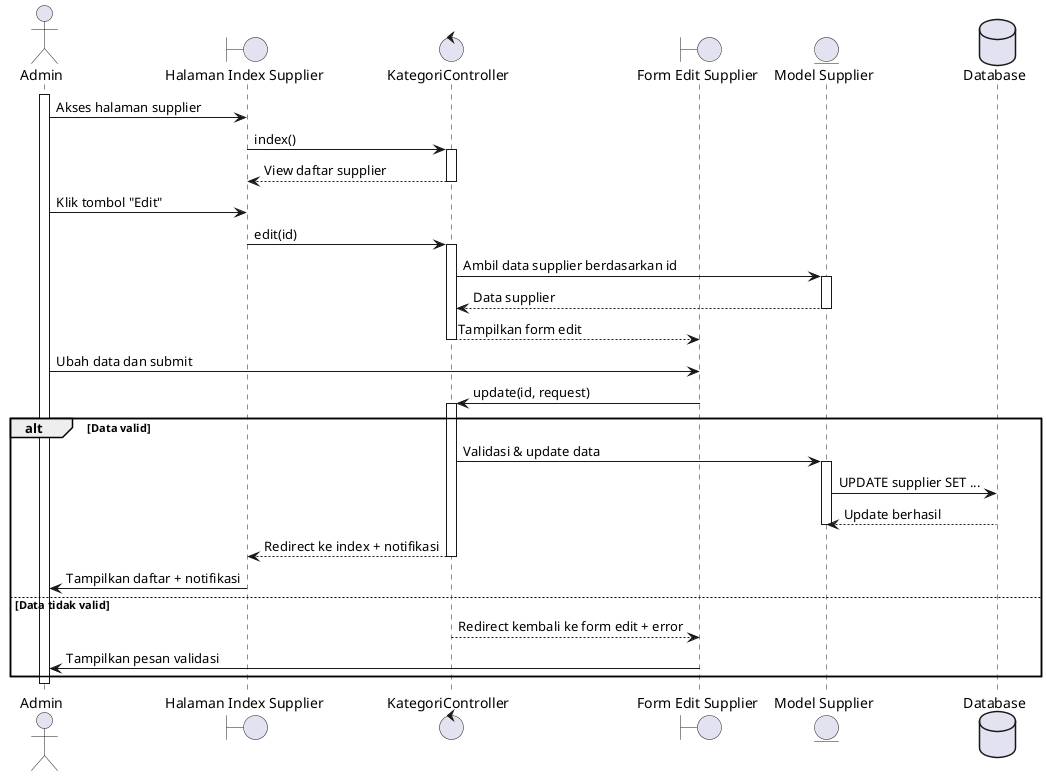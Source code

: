 @startuml
actor Admin

boundary "Halaman Index Supplier" as KategoriIndex
control "KategoriController" as Controller
boundary "Form Edit Supplier" as EditForm
entity "Model Supplier" as KategoriModel
database "Database" as DB

activate Admin
Admin -> KategoriIndex: Akses halaman supplier
KategoriIndex -> Controller: index()
activate Controller
Controller --> KategoriIndex: View daftar supplier
deactivate Controller

Admin -> KategoriIndex: Klik tombol "Edit"
KategoriIndex -> Controller: edit(id)
activate Controller
Controller -> KategoriModel: Ambil data supplier berdasarkan id
activate KategoriModel
KategoriModel --> Controller: Data supplier
deactivate KategoriModel
Controller --> EditForm: Tampilkan form edit
deactivate Controller

Admin -> EditForm: Ubah data dan submit
EditForm -> Controller: update(id, request)
activate Controller

alt Data valid
    Controller -> KategoriModel: Validasi & update data
    activate KategoriModel
    KategoriModel -> DB: UPDATE supplier SET ...
    DB --> KategoriModel: Update berhasil
    deactivate KategoriModel

    Controller --> KategoriIndex: Redirect ke index + notifikasi
    deactivate Controller
    KategoriIndex -> Admin: Tampilkan daftar + notifikasi
else Data tidak valid
    Controller --> EditForm: Redirect kembali ke form edit + error
    deactivate Controller
    EditForm -> Admin: Tampilkan pesan validasi
end
deactivate Admin

@enduml
